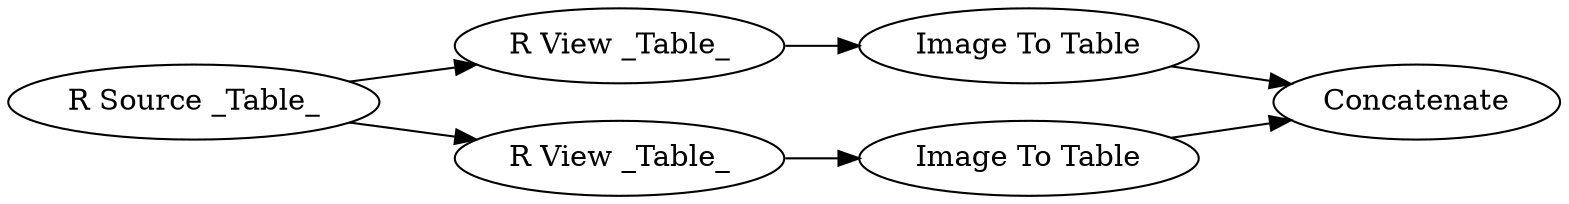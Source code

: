 digraph {
	48 -> 49
	44 -> 46
	46 -> 48
	47 -> 49
	45 -> 47
	44 -> 45
	48 [label="Image To Table"]
	44 [label="R Source _Table_"]
	49 [label=Concatenate]
	46 [label="R View _Table_"]
	47 [label="Image To Table"]
	45 [label="R View _Table_"]
	rankdir=LR
}
